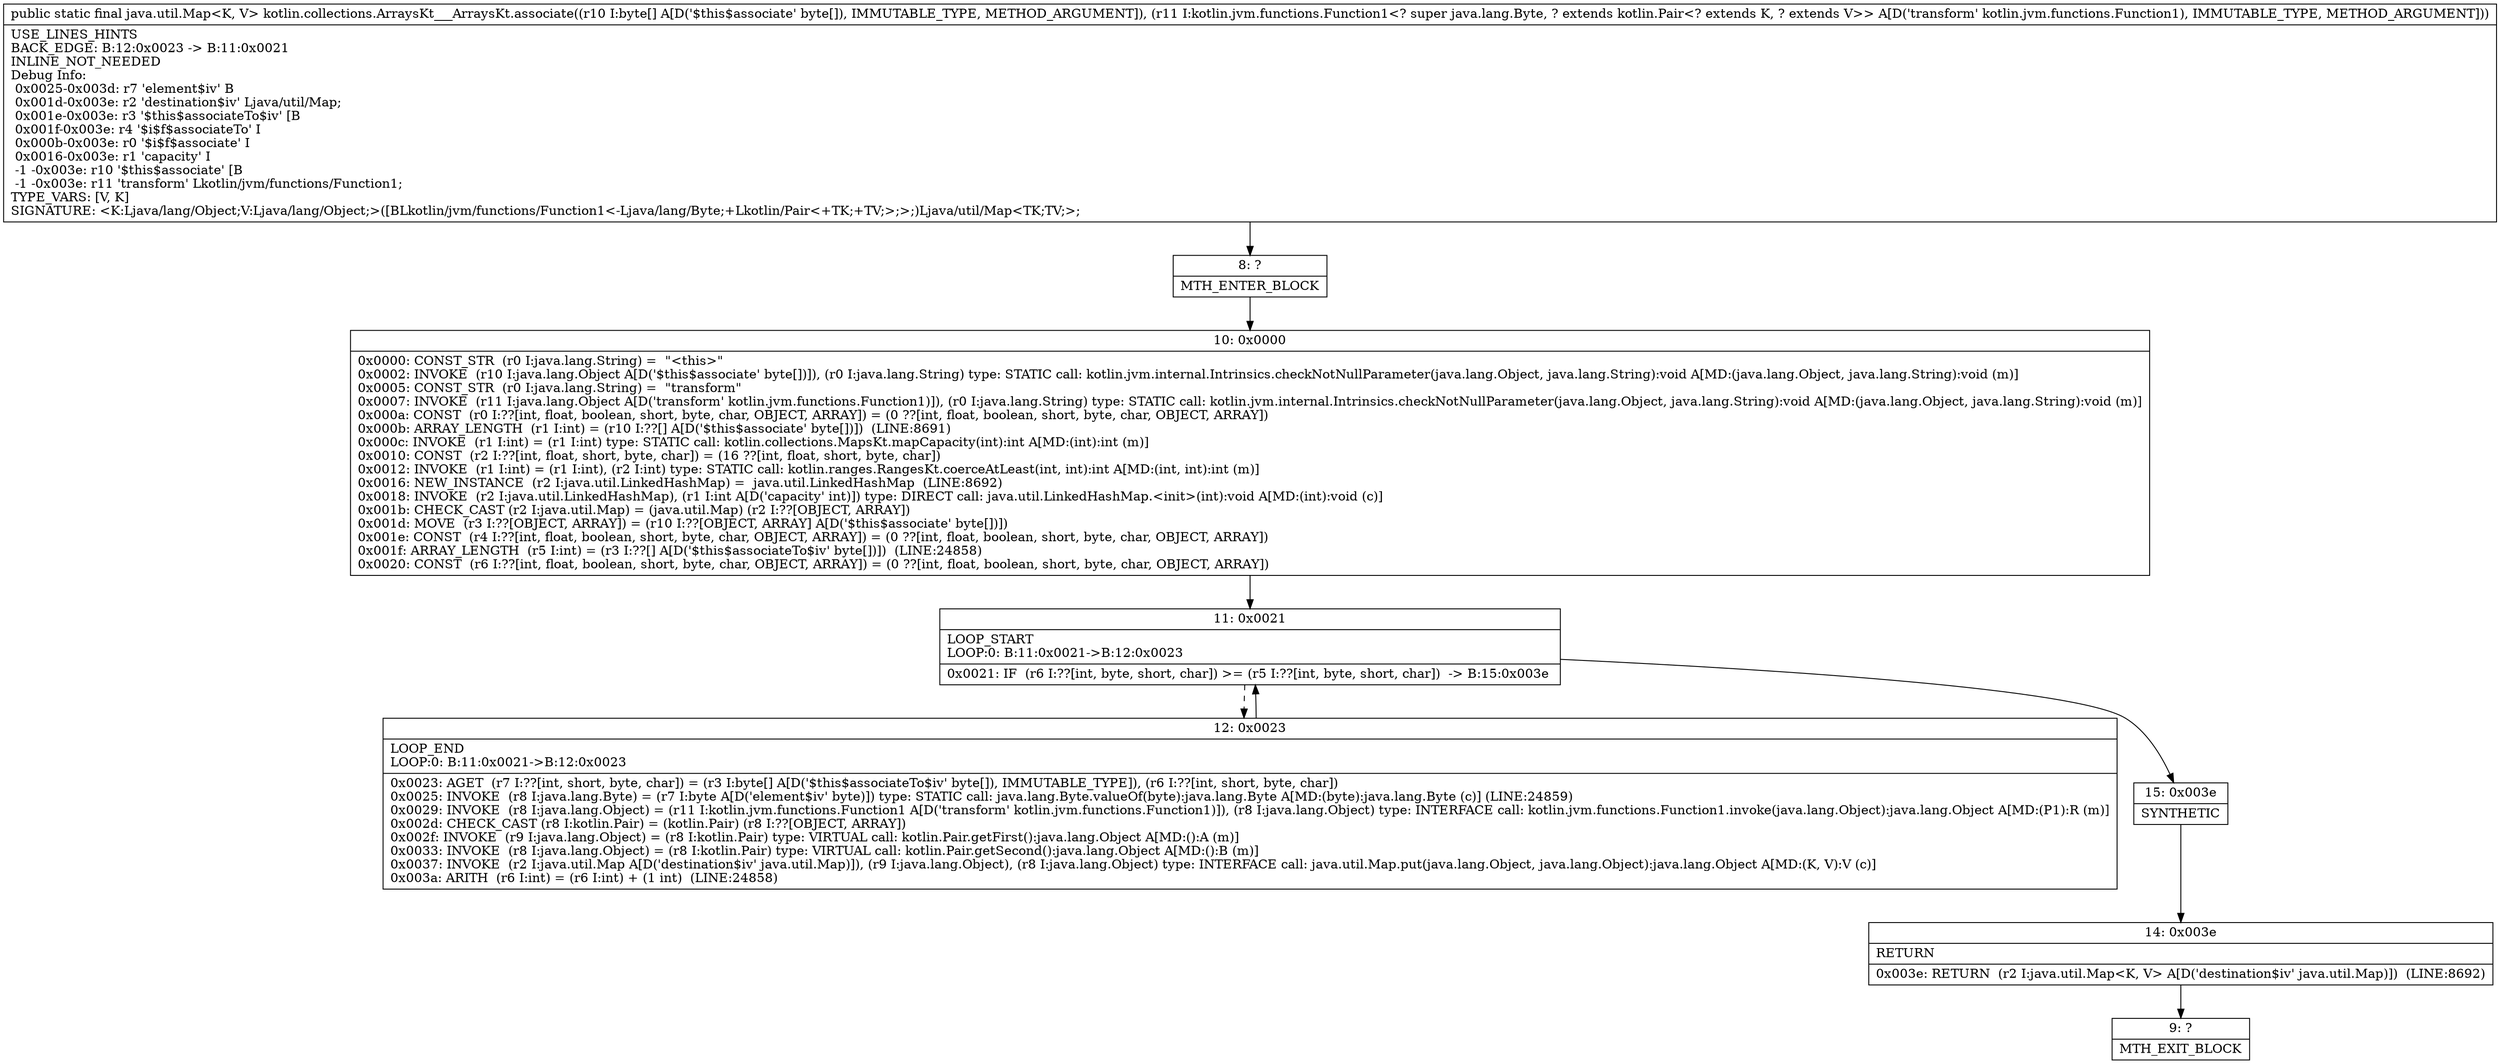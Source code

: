 digraph "CFG forkotlin.collections.ArraysKt___ArraysKt.associate([BLkotlin\/jvm\/functions\/Function1;)Ljava\/util\/Map;" {
Node_8 [shape=record,label="{8\:\ ?|MTH_ENTER_BLOCK\l}"];
Node_10 [shape=record,label="{10\:\ 0x0000|0x0000: CONST_STR  (r0 I:java.lang.String) =  \"\<this\>\" \l0x0002: INVOKE  (r10 I:java.lang.Object A[D('$this$associate' byte[])]), (r0 I:java.lang.String) type: STATIC call: kotlin.jvm.internal.Intrinsics.checkNotNullParameter(java.lang.Object, java.lang.String):void A[MD:(java.lang.Object, java.lang.String):void (m)]\l0x0005: CONST_STR  (r0 I:java.lang.String) =  \"transform\" \l0x0007: INVOKE  (r11 I:java.lang.Object A[D('transform' kotlin.jvm.functions.Function1)]), (r0 I:java.lang.String) type: STATIC call: kotlin.jvm.internal.Intrinsics.checkNotNullParameter(java.lang.Object, java.lang.String):void A[MD:(java.lang.Object, java.lang.String):void (m)]\l0x000a: CONST  (r0 I:??[int, float, boolean, short, byte, char, OBJECT, ARRAY]) = (0 ??[int, float, boolean, short, byte, char, OBJECT, ARRAY]) \l0x000b: ARRAY_LENGTH  (r1 I:int) = (r10 I:??[] A[D('$this$associate' byte[])])  (LINE:8691)\l0x000c: INVOKE  (r1 I:int) = (r1 I:int) type: STATIC call: kotlin.collections.MapsKt.mapCapacity(int):int A[MD:(int):int (m)]\l0x0010: CONST  (r2 I:??[int, float, short, byte, char]) = (16 ??[int, float, short, byte, char]) \l0x0012: INVOKE  (r1 I:int) = (r1 I:int), (r2 I:int) type: STATIC call: kotlin.ranges.RangesKt.coerceAtLeast(int, int):int A[MD:(int, int):int (m)]\l0x0016: NEW_INSTANCE  (r2 I:java.util.LinkedHashMap) =  java.util.LinkedHashMap  (LINE:8692)\l0x0018: INVOKE  (r2 I:java.util.LinkedHashMap), (r1 I:int A[D('capacity' int)]) type: DIRECT call: java.util.LinkedHashMap.\<init\>(int):void A[MD:(int):void (c)]\l0x001b: CHECK_CAST (r2 I:java.util.Map) = (java.util.Map) (r2 I:??[OBJECT, ARRAY]) \l0x001d: MOVE  (r3 I:??[OBJECT, ARRAY]) = (r10 I:??[OBJECT, ARRAY] A[D('$this$associate' byte[])]) \l0x001e: CONST  (r4 I:??[int, float, boolean, short, byte, char, OBJECT, ARRAY]) = (0 ??[int, float, boolean, short, byte, char, OBJECT, ARRAY]) \l0x001f: ARRAY_LENGTH  (r5 I:int) = (r3 I:??[] A[D('$this$associateTo$iv' byte[])])  (LINE:24858)\l0x0020: CONST  (r6 I:??[int, float, boolean, short, byte, char, OBJECT, ARRAY]) = (0 ??[int, float, boolean, short, byte, char, OBJECT, ARRAY]) \l}"];
Node_11 [shape=record,label="{11\:\ 0x0021|LOOP_START\lLOOP:0: B:11:0x0021\-\>B:12:0x0023\l|0x0021: IF  (r6 I:??[int, byte, short, char]) \>= (r5 I:??[int, byte, short, char])  \-\> B:15:0x003e \l}"];
Node_12 [shape=record,label="{12\:\ 0x0023|LOOP_END\lLOOP:0: B:11:0x0021\-\>B:12:0x0023\l|0x0023: AGET  (r7 I:??[int, short, byte, char]) = (r3 I:byte[] A[D('$this$associateTo$iv' byte[]), IMMUTABLE_TYPE]), (r6 I:??[int, short, byte, char]) \l0x0025: INVOKE  (r8 I:java.lang.Byte) = (r7 I:byte A[D('element$iv' byte)]) type: STATIC call: java.lang.Byte.valueOf(byte):java.lang.Byte A[MD:(byte):java.lang.Byte (c)] (LINE:24859)\l0x0029: INVOKE  (r8 I:java.lang.Object) = (r11 I:kotlin.jvm.functions.Function1 A[D('transform' kotlin.jvm.functions.Function1)]), (r8 I:java.lang.Object) type: INTERFACE call: kotlin.jvm.functions.Function1.invoke(java.lang.Object):java.lang.Object A[MD:(P1):R (m)]\l0x002d: CHECK_CAST (r8 I:kotlin.Pair) = (kotlin.Pair) (r8 I:??[OBJECT, ARRAY]) \l0x002f: INVOKE  (r9 I:java.lang.Object) = (r8 I:kotlin.Pair) type: VIRTUAL call: kotlin.Pair.getFirst():java.lang.Object A[MD:():A (m)]\l0x0033: INVOKE  (r8 I:java.lang.Object) = (r8 I:kotlin.Pair) type: VIRTUAL call: kotlin.Pair.getSecond():java.lang.Object A[MD:():B (m)]\l0x0037: INVOKE  (r2 I:java.util.Map A[D('destination$iv' java.util.Map)]), (r9 I:java.lang.Object), (r8 I:java.lang.Object) type: INTERFACE call: java.util.Map.put(java.lang.Object, java.lang.Object):java.lang.Object A[MD:(K, V):V (c)]\l0x003a: ARITH  (r6 I:int) = (r6 I:int) + (1 int)  (LINE:24858)\l}"];
Node_15 [shape=record,label="{15\:\ 0x003e|SYNTHETIC\l}"];
Node_14 [shape=record,label="{14\:\ 0x003e|RETURN\l|0x003e: RETURN  (r2 I:java.util.Map\<K, V\> A[D('destination$iv' java.util.Map)])  (LINE:8692)\l}"];
Node_9 [shape=record,label="{9\:\ ?|MTH_EXIT_BLOCK\l}"];
MethodNode[shape=record,label="{public static final java.util.Map\<K, V\> kotlin.collections.ArraysKt___ArraysKt.associate((r10 I:byte[] A[D('$this$associate' byte[]), IMMUTABLE_TYPE, METHOD_ARGUMENT]), (r11 I:kotlin.jvm.functions.Function1\<? super java.lang.Byte, ? extends kotlin.Pair\<? extends K, ? extends V\>\> A[D('transform' kotlin.jvm.functions.Function1), IMMUTABLE_TYPE, METHOD_ARGUMENT]))  | USE_LINES_HINTS\lBACK_EDGE: B:12:0x0023 \-\> B:11:0x0021\lINLINE_NOT_NEEDED\lDebug Info:\l  0x0025\-0x003d: r7 'element$iv' B\l  0x001d\-0x003e: r2 'destination$iv' Ljava\/util\/Map;\l  0x001e\-0x003e: r3 '$this$associateTo$iv' [B\l  0x001f\-0x003e: r4 '$i$f$associateTo' I\l  0x000b\-0x003e: r0 '$i$f$associate' I\l  0x0016\-0x003e: r1 'capacity' I\l  \-1 \-0x003e: r10 '$this$associate' [B\l  \-1 \-0x003e: r11 'transform' Lkotlin\/jvm\/functions\/Function1;\lTYPE_VARS: [V, K]\lSIGNATURE: \<K:Ljava\/lang\/Object;V:Ljava\/lang\/Object;\>([BLkotlin\/jvm\/functions\/Function1\<\-Ljava\/lang\/Byte;+Lkotlin\/Pair\<+TK;+TV;\>;\>;)Ljava\/util\/Map\<TK;TV;\>;\l}"];
MethodNode -> Node_8;Node_8 -> Node_10;
Node_10 -> Node_11;
Node_11 -> Node_12[style=dashed];
Node_11 -> Node_15;
Node_12 -> Node_11;
Node_15 -> Node_14;
Node_14 -> Node_9;
}


